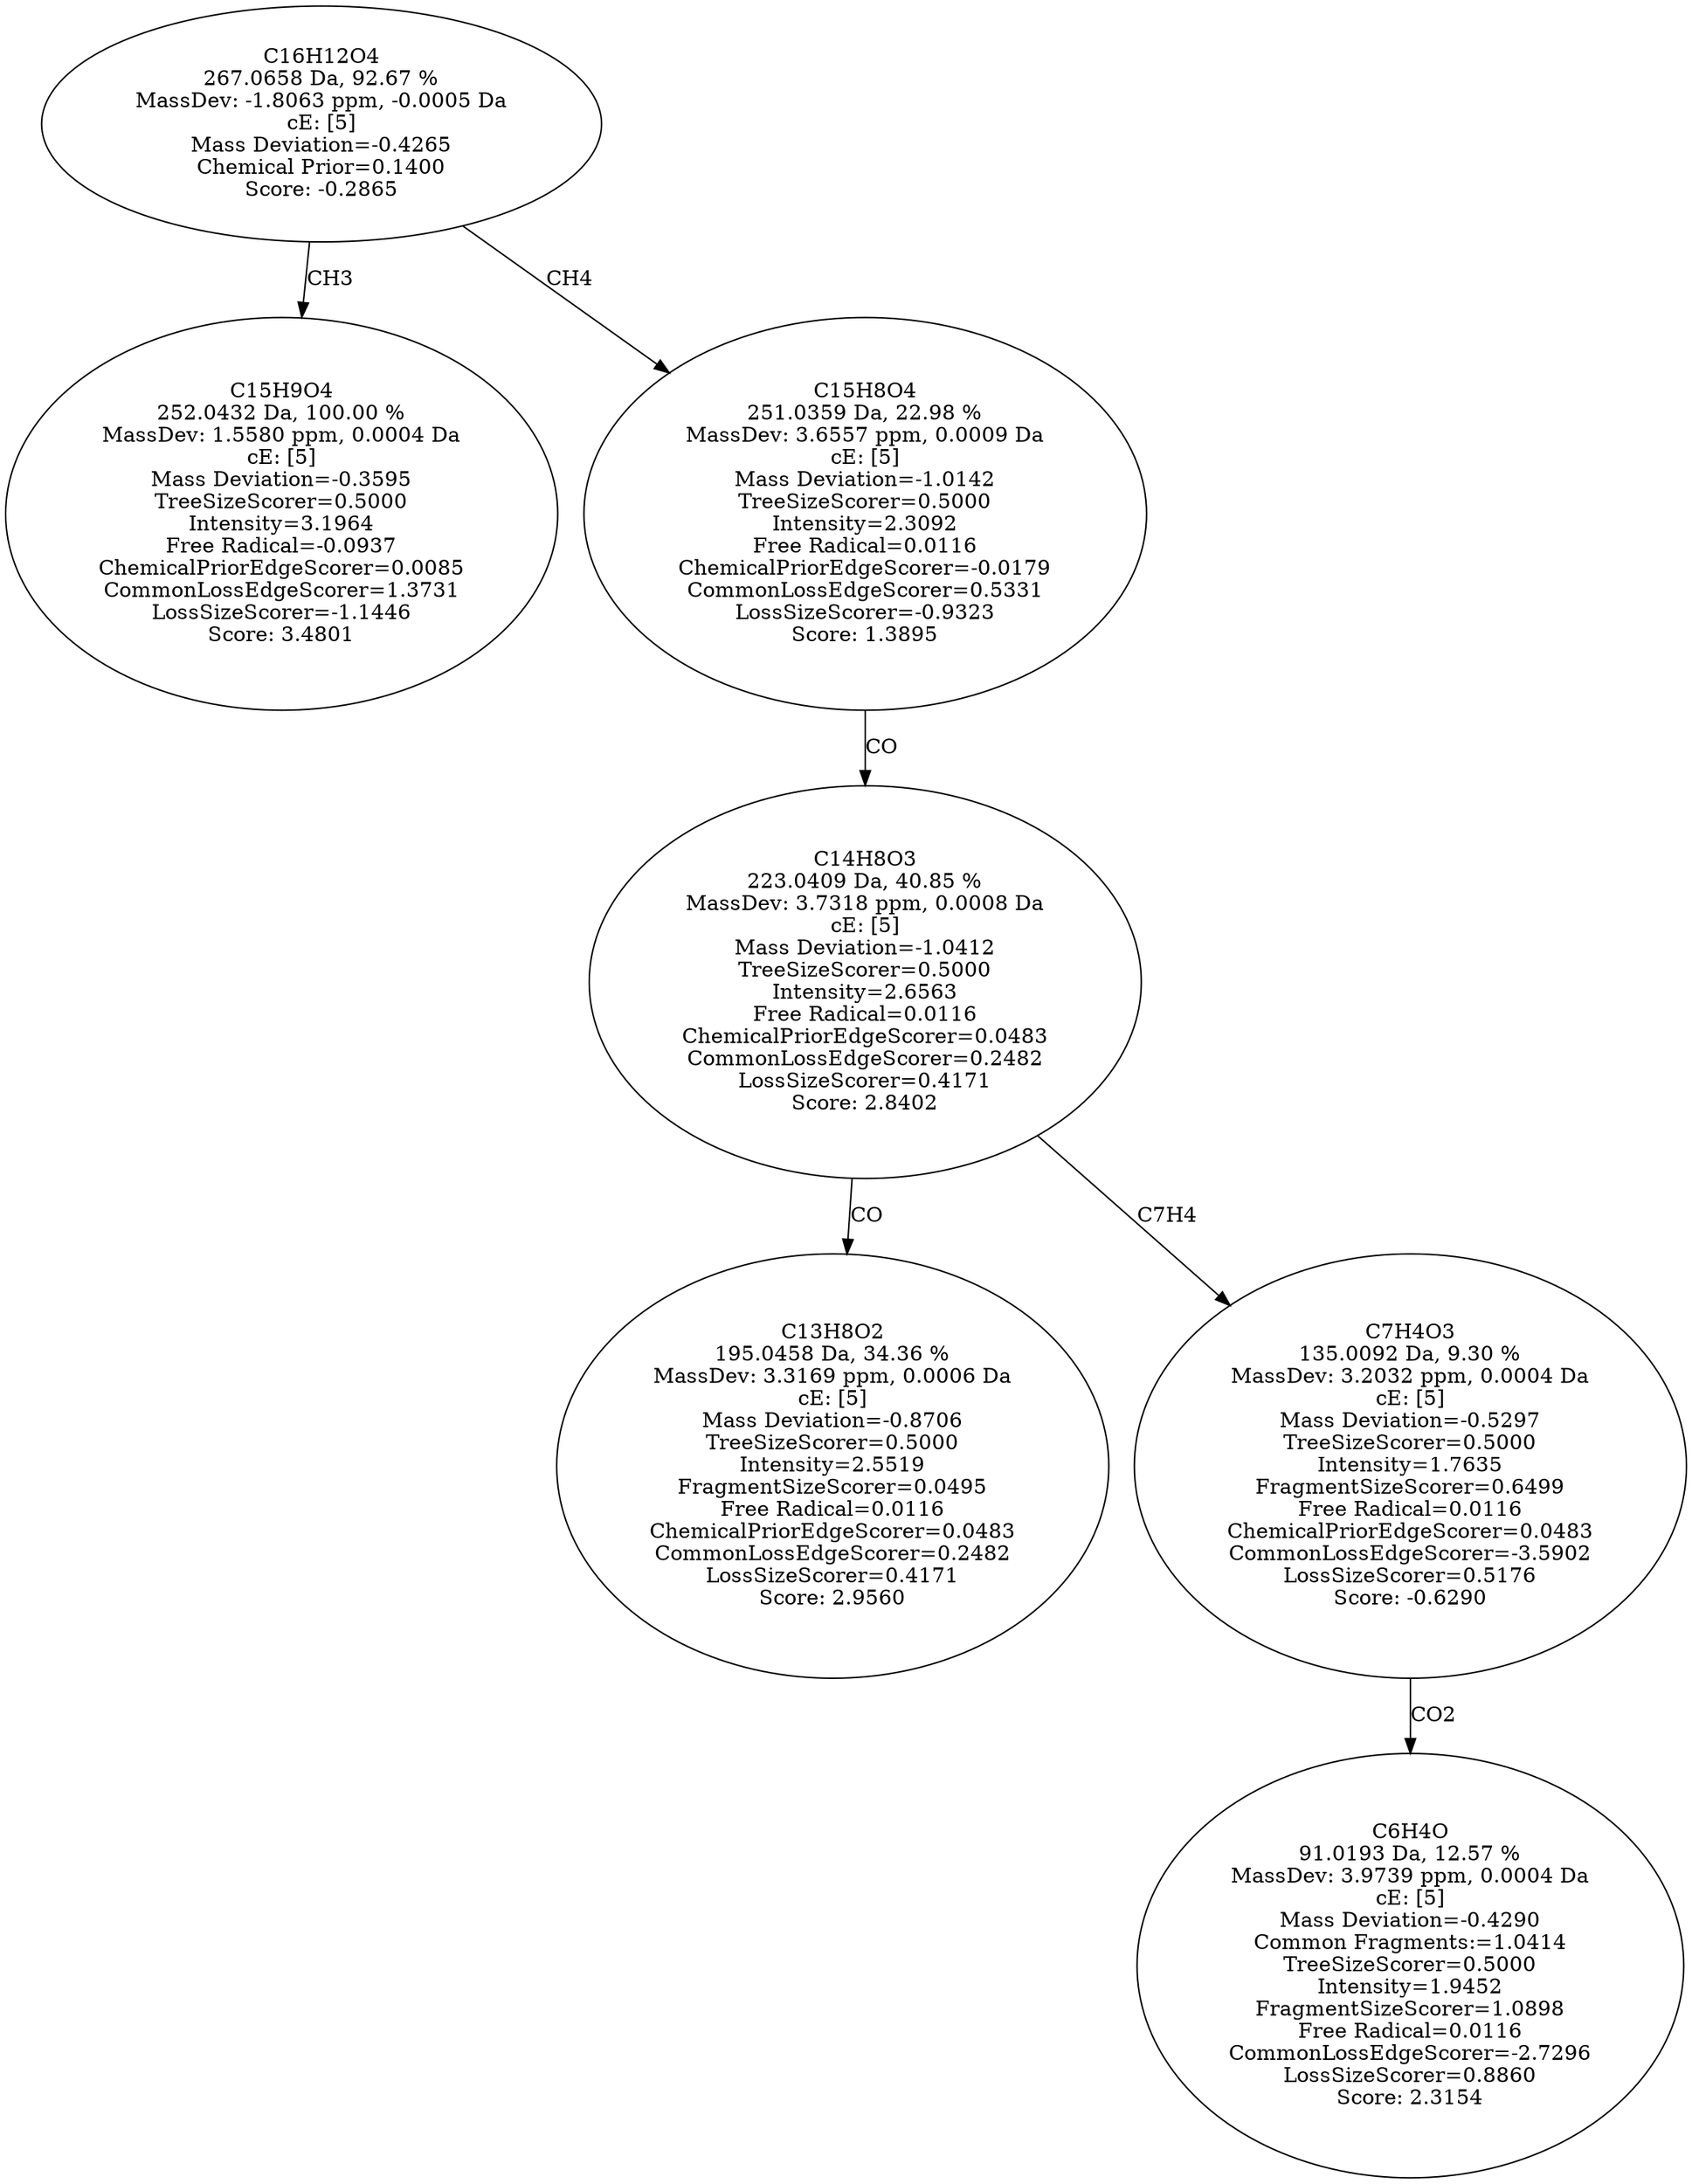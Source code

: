 strict digraph {
v1 [label="C15H9O4\n252.0432 Da, 100.00 %\nMassDev: 1.5580 ppm, 0.0004 Da\ncE: [5]\nMass Deviation=-0.3595\nTreeSizeScorer=0.5000\nIntensity=3.1964\nFree Radical=-0.0937\nChemicalPriorEdgeScorer=0.0085\nCommonLossEdgeScorer=1.3731\nLossSizeScorer=-1.1446\nScore: 3.4801"];
v2 [label="C13H8O2\n195.0458 Da, 34.36 %\nMassDev: 3.3169 ppm, 0.0006 Da\ncE: [5]\nMass Deviation=-0.8706\nTreeSizeScorer=0.5000\nIntensity=2.5519\nFragmentSizeScorer=0.0495\nFree Radical=0.0116\nChemicalPriorEdgeScorer=0.0483\nCommonLossEdgeScorer=0.2482\nLossSizeScorer=0.4171\nScore: 2.9560"];
v3 [label="C6H4O\n91.0193 Da, 12.57 %\nMassDev: 3.9739 ppm, 0.0004 Da\ncE: [5]\nMass Deviation=-0.4290\nCommon Fragments:=1.0414\nTreeSizeScorer=0.5000\nIntensity=1.9452\nFragmentSizeScorer=1.0898\nFree Radical=0.0116\nCommonLossEdgeScorer=-2.7296\nLossSizeScorer=0.8860\nScore: 2.3154"];
v4 [label="C7H4O3\n135.0092 Da, 9.30 %\nMassDev: 3.2032 ppm, 0.0004 Da\ncE: [5]\nMass Deviation=-0.5297\nTreeSizeScorer=0.5000\nIntensity=1.7635\nFragmentSizeScorer=0.6499\nFree Radical=0.0116\nChemicalPriorEdgeScorer=0.0483\nCommonLossEdgeScorer=-3.5902\nLossSizeScorer=0.5176\nScore: -0.6290"];
v5 [label="C14H8O3\n223.0409 Da, 40.85 %\nMassDev: 3.7318 ppm, 0.0008 Da\ncE: [5]\nMass Deviation=-1.0412\nTreeSizeScorer=0.5000\nIntensity=2.6563\nFree Radical=0.0116\nChemicalPriorEdgeScorer=0.0483\nCommonLossEdgeScorer=0.2482\nLossSizeScorer=0.4171\nScore: 2.8402"];
v6 [label="C15H8O4\n251.0359 Da, 22.98 %\nMassDev: 3.6557 ppm, 0.0009 Da\ncE: [5]\nMass Deviation=-1.0142\nTreeSizeScorer=0.5000\nIntensity=2.3092\nFree Radical=0.0116\nChemicalPriorEdgeScorer=-0.0179\nCommonLossEdgeScorer=0.5331\nLossSizeScorer=-0.9323\nScore: 1.3895"];
v7 [label="C16H12O4\n267.0658 Da, 92.67 %\nMassDev: -1.8063 ppm, -0.0005 Da\ncE: [5]\nMass Deviation=-0.4265\nChemical Prior=0.1400\nScore: -0.2865"];
v7 -> v1 [label="CH3"];
v5 -> v2 [label="CO"];
v4 -> v3 [label="CO2"];
v5 -> v4 [label="C7H4"];
v6 -> v5 [label="CO"];
v7 -> v6 [label="CH4"];
}